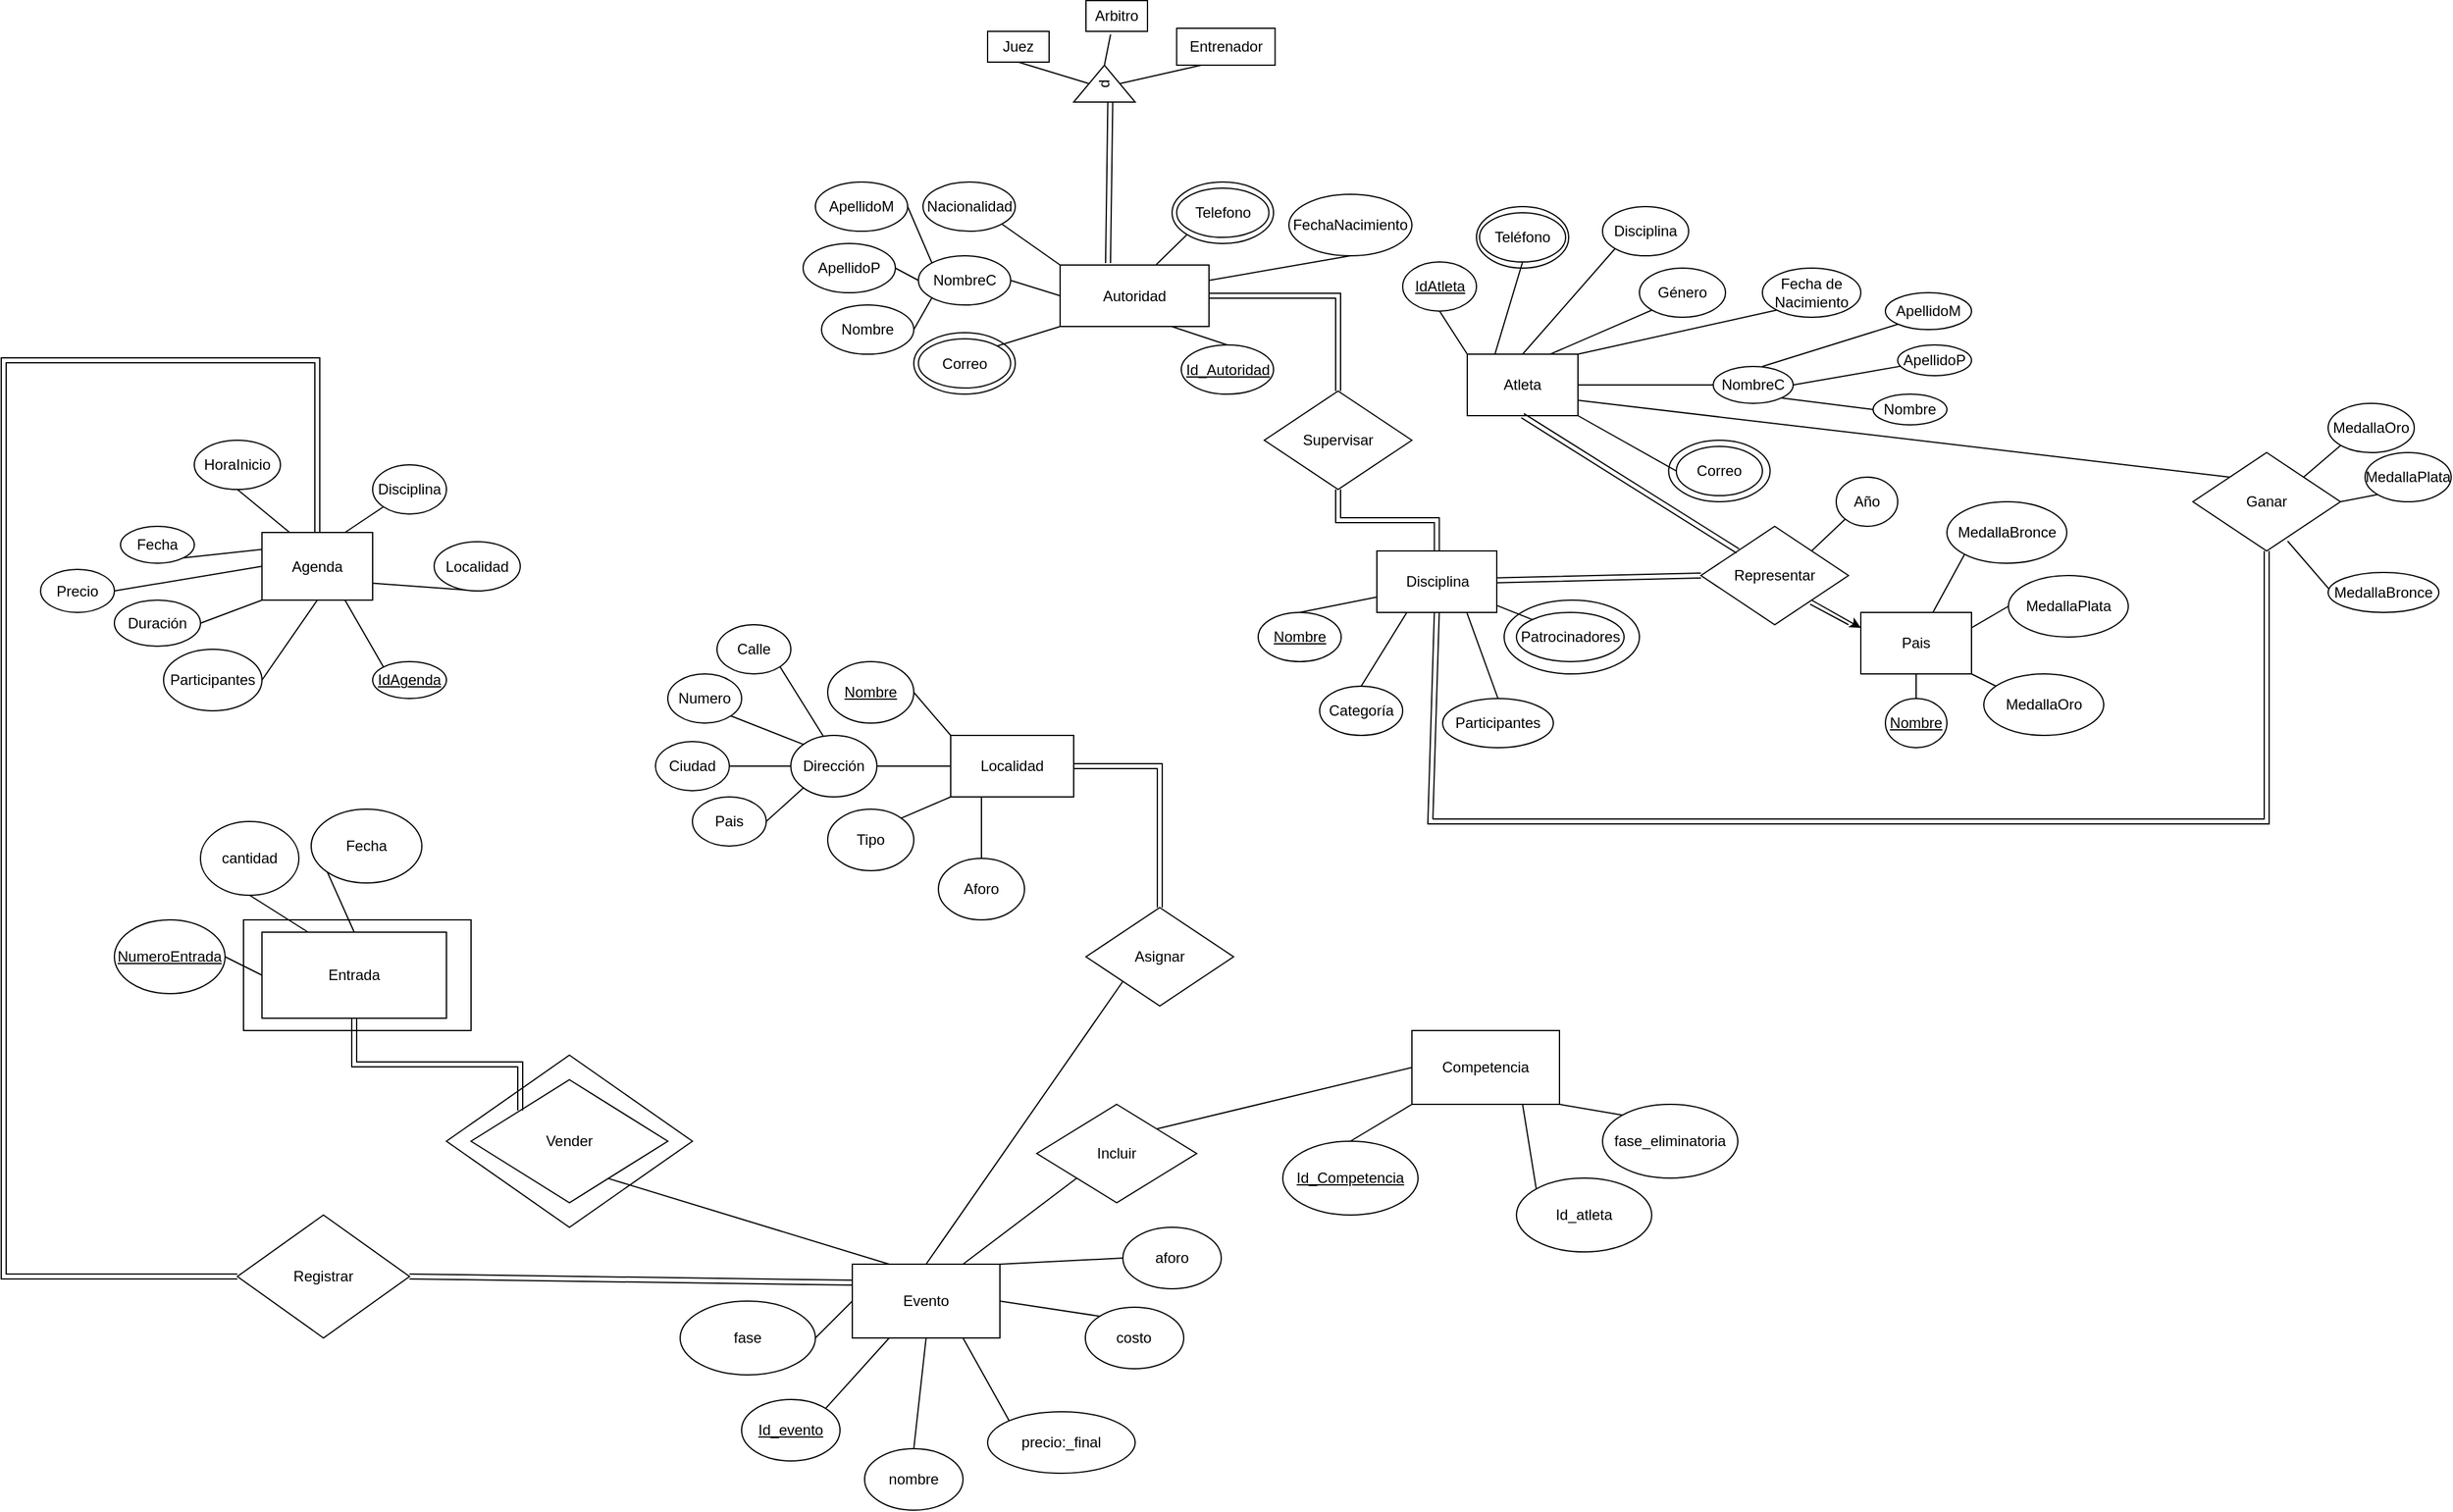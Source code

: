 <mxfile version="24.9.3">
  <diagram name="Página-1" id="TXlnjeDNeCwr82CkXLhZ">
    <mxGraphModel grid="1" page="1" gridSize="10" guides="1" tooltips="1" connect="1" arrows="1" fold="1" pageScale="1" pageWidth="3000" pageHeight="3000" math="0" shadow="0">
      <root>
        <mxCell id="0" />
        <mxCell id="1" parent="0" />
        <mxCell id="2WUIZ2LFhbKMXYN0Sa2H-49" value="Correo" style="ellipse;whiteSpace=wrap;html=1;" vertex="1" parent="1">
          <mxGeometry x="1950" y="925" width="70" height="40" as="geometry" />
        </mxCell>
        <mxCell id="2WUIZ2LFhbKMXYN0Sa2H-53" value="Atleta" style="rounded=0;whiteSpace=wrap;html=1;" vertex="1" parent="1">
          <mxGeometry x="1780" y="850" width="90" height="50" as="geometry" />
        </mxCell>
        <mxCell id="2WUIZ2LFhbKMXYN0Sa2H-54" value="NombreC" style="ellipse;whiteSpace=wrap;html=1;" vertex="1" parent="1">
          <mxGeometry x="1980" y="860" width="65" height="30" as="geometry" />
        </mxCell>
        <mxCell id="2WUIZ2LFhbKMXYN0Sa2H-55" value="ApellidoP" style="ellipse;whiteSpace=wrap;html=1;" vertex="1" parent="1">
          <mxGeometry x="2130" y="842.5" width="60" height="25" as="geometry" />
        </mxCell>
        <mxCell id="2WUIZ2LFhbKMXYN0Sa2H-56" value="ApellidoM" style="ellipse;whiteSpace=wrap;html=1;" vertex="1" parent="1">
          <mxGeometry x="2120" y="800" width="70" height="30" as="geometry" />
        </mxCell>
        <mxCell id="2WUIZ2LFhbKMXYN0Sa2H-57" value="" style="endArrow=none;html=1;rounded=0;exitX=1;exitY=0.5;exitDx=0;exitDy=0;entryX=0;entryY=0.5;entryDx=0;entryDy=0;" edge="1" parent="1" source="2WUIZ2LFhbKMXYN0Sa2H-53" target="2WUIZ2LFhbKMXYN0Sa2H-54">
          <mxGeometry width="50" height="50" relative="1" as="geometry">
            <mxPoint x="2090" y="1060" as="sourcePoint" />
            <mxPoint x="2140" y="1010" as="targetPoint" />
          </mxGeometry>
        </mxCell>
        <mxCell id="2WUIZ2LFhbKMXYN0Sa2H-58" value="" style="endArrow=none;html=1;rounded=0;exitX=0.615;exitY=0;exitDx=0;exitDy=0;entryX=0;entryY=1;entryDx=0;entryDy=0;exitPerimeter=0;" edge="1" parent="1" source="2WUIZ2LFhbKMXYN0Sa2H-54" target="2WUIZ2LFhbKMXYN0Sa2H-56">
          <mxGeometry width="50" height="50" relative="1" as="geometry">
            <mxPoint x="2090" y="1060" as="sourcePoint" />
            <mxPoint x="2140" y="1010" as="targetPoint" />
          </mxGeometry>
        </mxCell>
        <mxCell id="2WUIZ2LFhbKMXYN0Sa2H-59" value="" style="endArrow=none;html=1;rounded=0;exitX=1;exitY=0.5;exitDx=0;exitDy=0;" edge="1" parent="1" source="2WUIZ2LFhbKMXYN0Sa2H-54" target="2WUIZ2LFhbKMXYN0Sa2H-55">
          <mxGeometry width="50" height="50" relative="1" as="geometry">
            <mxPoint x="2070" y="938" as="sourcePoint" />
            <mxPoint x="2140" y="1010" as="targetPoint" />
          </mxGeometry>
        </mxCell>
        <mxCell id="2WUIZ2LFhbKMXYN0Sa2H-61" value="" style="endArrow=none;html=1;rounded=0;exitX=0.25;exitY=0;exitDx=0;exitDy=0;entryX=0.5;entryY=1;entryDx=0;entryDy=0;" edge="1" parent="1" source="2WUIZ2LFhbKMXYN0Sa2H-53" target="2WUIZ2LFhbKMXYN0Sa2H-68">
          <mxGeometry width="50" height="50" relative="1" as="geometry">
            <mxPoint x="2090" y="1060" as="sourcePoint" />
            <mxPoint x="1833.75" y="805" as="targetPoint" />
          </mxGeometry>
        </mxCell>
        <mxCell id="2WUIZ2LFhbKMXYN0Sa2H-63" value="Fecha de Nacimiento" style="ellipse;whiteSpace=wrap;html=1;" vertex="1" parent="1">
          <mxGeometry x="2020" y="780" width="80" height="40" as="geometry" />
        </mxCell>
        <mxCell id="2WUIZ2LFhbKMXYN0Sa2H-64" value="" style="endArrow=none;html=1;rounded=0;exitX=1;exitY=0;exitDx=0;exitDy=0;entryX=0;entryY=1;entryDx=0;entryDy=0;" edge="1" parent="1" source="2WUIZ2LFhbKMXYN0Sa2H-53" target="2WUIZ2LFhbKMXYN0Sa2H-63">
          <mxGeometry width="50" height="50" relative="1" as="geometry">
            <mxPoint x="2080" y="1060" as="sourcePoint" />
            <mxPoint x="2130" y="1010" as="targetPoint" />
          </mxGeometry>
        </mxCell>
        <mxCell id="2WUIZ2LFhbKMXYN0Sa2H-65" value="Disciplina" style="ellipse;whiteSpace=wrap;html=1;" vertex="1" parent="1">
          <mxGeometry x="1890" y="730" width="70" height="40" as="geometry" />
        </mxCell>
        <mxCell id="2WUIZ2LFhbKMXYN0Sa2H-66" value="" style="endArrow=none;html=1;rounded=0;exitX=0.5;exitY=0;exitDx=0;exitDy=0;entryX=0;entryY=1;entryDx=0;entryDy=0;" edge="1" parent="1" source="2WUIZ2LFhbKMXYN0Sa2H-53" target="2WUIZ2LFhbKMXYN0Sa2H-65">
          <mxGeometry width="50" height="50" relative="1" as="geometry">
            <mxPoint x="2080" y="1060" as="sourcePoint" />
            <mxPoint x="2130" y="1010" as="targetPoint" />
          </mxGeometry>
        </mxCell>
        <mxCell id="2WUIZ2LFhbKMXYN0Sa2H-67" value="Género" style="ellipse;whiteSpace=wrap;html=1;" vertex="1" parent="1">
          <mxGeometry x="1920" y="780" width="70" height="40" as="geometry" />
        </mxCell>
        <mxCell id="2WUIZ2LFhbKMXYN0Sa2H-68" value="Teléfono" style="ellipse;whiteSpace=wrap;html=1;" vertex="1" parent="1">
          <mxGeometry x="1790" y="735" width="70" height="40" as="geometry" />
        </mxCell>
        <mxCell id="2WUIZ2LFhbKMXYN0Sa2H-70" value="" style="endArrow=none;html=1;rounded=0;exitX=0.75;exitY=0;exitDx=0;exitDy=0;entryX=0;entryY=1;entryDx=0;entryDy=0;" edge="1" parent="1" source="2WUIZ2LFhbKMXYN0Sa2H-53" target="2WUIZ2LFhbKMXYN0Sa2H-67">
          <mxGeometry width="50" height="50" relative="1" as="geometry">
            <mxPoint x="2050" y="1090" as="sourcePoint" />
            <mxPoint x="2010" y="850" as="targetPoint" />
          </mxGeometry>
        </mxCell>
        <mxCell id="2WUIZ2LFhbKMXYN0Sa2H-79" value="" style="endArrow=none;html=1;rounded=0;entryX=0;entryY=0.5;entryDx=0;entryDy=0;exitX=1;exitY=1;exitDx=0;exitDy=0;exitPerimeter=0;" edge="1" parent="1" source="2WUIZ2LFhbKMXYN0Sa2H-53" target="2WUIZ2LFhbKMXYN0Sa2H-49">
          <mxGeometry width="50" height="50" relative="1" as="geometry">
            <mxPoint x="1920" y="900" as="sourcePoint" />
            <mxPoint x="1990" y="840" as="targetPoint" />
          </mxGeometry>
        </mxCell>
        <mxCell id="1zhWuYXH3E3C9Te2ttwR-1" style="rounded=0;orthogonalLoop=1;jettySize=auto;html=1;entryX=0;entryY=0.5;entryDx=0;entryDy=0;shape=link;" edge="1" parent="1" source="2WUIZ2LFhbKMXYN0Sa2H-80" target="2WUIZ2LFhbKMXYN0Sa2H-97">
          <mxGeometry relative="1" as="geometry" />
        </mxCell>
        <mxCell id="2WUIZ2LFhbKMXYN0Sa2H-80" value="Disciplina" style="rounded=0;whiteSpace=wrap;html=1;" vertex="1" parent="1">
          <mxGeometry x="1706.5" y="1010" width="97.5" height="50" as="geometry" />
        </mxCell>
        <mxCell id="2WUIZ2LFhbKMXYN0Sa2H-82" value="&lt;u&gt;Nombre&lt;/u&gt;" style="ellipse;whiteSpace=wrap;html=1;" vertex="1" parent="1">
          <mxGeometry x="1610" y="1060" width="67.5" height="40" as="geometry" />
        </mxCell>
        <mxCell id="2WUIZ2LFhbKMXYN0Sa2H-83" value="Categoría" style="ellipse;whiteSpace=wrap;html=1;" vertex="1" parent="1">
          <mxGeometry x="1660" y="1120" width="67.5" height="40" as="geometry" />
        </mxCell>
        <mxCell id="2WUIZ2LFhbKMXYN0Sa2H-84" value="Participantes" style="ellipse;whiteSpace=wrap;html=1;" vertex="1" parent="1">
          <mxGeometry x="1760" y="1130" width="90" height="40" as="geometry" />
        </mxCell>
        <mxCell id="2WUIZ2LFhbKMXYN0Sa2H-85" value="Patrocinadores" style="ellipse;whiteSpace=wrap;html=1;" vertex="1" parent="1">
          <mxGeometry x="1820" y="1060" width="87.5" height="40" as="geometry" />
        </mxCell>
        <mxCell id="2WUIZ2LFhbKMXYN0Sa2H-88" value="" style="endArrow=none;html=1;rounded=0;entryX=0.5;entryY=0;entryDx=0;entryDy=0;exitX=0;exitY=0.75;exitDx=0;exitDy=0;" edge="1" parent="1" source="2WUIZ2LFhbKMXYN0Sa2H-80" target="2WUIZ2LFhbKMXYN0Sa2H-82">
          <mxGeometry width="50" height="50" relative="1" as="geometry">
            <mxPoint x="1700" y="1050" as="sourcePoint" />
            <mxPoint x="1850" y="1020" as="targetPoint" />
          </mxGeometry>
        </mxCell>
        <mxCell id="2WUIZ2LFhbKMXYN0Sa2H-91" value="" style="endArrow=none;html=1;rounded=0;exitX=0.25;exitY=1;exitDx=0;exitDy=0;entryX=0.5;entryY=0;entryDx=0;entryDy=0;" edge="1" parent="1" source="2WUIZ2LFhbKMXYN0Sa2H-80" target="2WUIZ2LFhbKMXYN0Sa2H-83">
          <mxGeometry width="50" height="50" relative="1" as="geometry">
            <mxPoint x="1800" y="1070" as="sourcePoint" />
            <mxPoint x="1850" y="1020" as="targetPoint" />
          </mxGeometry>
        </mxCell>
        <mxCell id="2WUIZ2LFhbKMXYN0Sa2H-92" value="" style="endArrow=none;html=1;rounded=0;exitX=0.75;exitY=1;exitDx=0;exitDy=0;entryX=0.5;entryY=0;entryDx=0;entryDy=0;" edge="1" parent="1" source="2WUIZ2LFhbKMXYN0Sa2H-80" target="2WUIZ2LFhbKMXYN0Sa2H-84">
          <mxGeometry width="50" height="50" relative="1" as="geometry">
            <mxPoint x="1800" y="1070" as="sourcePoint" />
            <mxPoint x="1850" y="1020" as="targetPoint" />
          </mxGeometry>
        </mxCell>
        <mxCell id="2WUIZ2LFhbKMXYN0Sa2H-93" value="" style="endArrow=none;html=1;rounded=0;entryX=0;entryY=0;entryDx=0;entryDy=0;" edge="1" parent="1" source="2WUIZ2LFhbKMXYN0Sa2H-80" target="2WUIZ2LFhbKMXYN0Sa2H-85">
          <mxGeometry width="50" height="50" relative="1" as="geometry">
            <mxPoint x="1800" y="1070" as="sourcePoint" />
            <mxPoint x="1850" y="1020" as="targetPoint" />
          </mxGeometry>
        </mxCell>
        <mxCell id="2WUIZ2LFhbKMXYN0Sa2H-103" style="rounded=0;orthogonalLoop=1;jettySize=auto;html=1;exitX=1;exitY=1;exitDx=0;exitDy=0;entryX=0;entryY=0.25;entryDx=0;entryDy=0;elbow=vertical;" edge="1" parent="1" source="2WUIZ2LFhbKMXYN0Sa2H-97" target="2WUIZ2LFhbKMXYN0Sa2H-102">
          <mxGeometry relative="1" as="geometry" />
        </mxCell>
        <mxCell id="2WUIZ2LFhbKMXYN0Sa2H-97" value="Representar" style="rhombus;whiteSpace=wrap;html=1;" vertex="1" parent="1">
          <mxGeometry x="1970" y="990" width="120" height="80" as="geometry" />
        </mxCell>
        <mxCell id="2WUIZ2LFhbKMXYN0Sa2H-101" value="" style="endArrow=none;html=1;rounded=0;exitX=0.5;exitY=1;exitDx=0;exitDy=0;entryX=0;entryY=0;entryDx=0;entryDy=0;shape=link;" edge="1" parent="1" source="2WUIZ2LFhbKMXYN0Sa2H-53" target="2WUIZ2LFhbKMXYN0Sa2H-97">
          <mxGeometry width="50" height="50" relative="1" as="geometry">
            <mxPoint x="2040" y="1100" as="sourcePoint" />
            <mxPoint x="2090" y="1050" as="targetPoint" />
          </mxGeometry>
        </mxCell>
        <mxCell id="2WUIZ2LFhbKMXYN0Sa2H-102" value="Pais" style="rounded=0;whiteSpace=wrap;html=1;" vertex="1" parent="1">
          <mxGeometry x="2100" y="1060" width="90" height="50" as="geometry" />
        </mxCell>
        <mxCell id="2WUIZ2LFhbKMXYN0Sa2H-104" value="Año" style="ellipse;whiteSpace=wrap;html=1;" vertex="1" parent="1">
          <mxGeometry x="2080" y="950" width="50" height="40" as="geometry" />
        </mxCell>
        <mxCell id="2WUIZ2LFhbKMXYN0Sa2H-105" value="" style="endArrow=none;html=1;rounded=0;exitX=1;exitY=0;exitDx=0;exitDy=0;entryX=0;entryY=1;entryDx=0;entryDy=0;" edge="1" parent="1" source="2WUIZ2LFhbKMXYN0Sa2H-97" target="2WUIZ2LFhbKMXYN0Sa2H-104">
          <mxGeometry width="50" height="50" relative="1" as="geometry">
            <mxPoint x="2210" y="1100" as="sourcePoint" />
            <mxPoint x="2260" y="1050" as="targetPoint" />
          </mxGeometry>
        </mxCell>
        <mxCell id="1zhWuYXH3E3C9Te2ttwR-46" style="edgeStyle=orthogonalEdgeStyle;rounded=0;orthogonalLoop=1;jettySize=auto;html=1;entryX=0.5;entryY=0;entryDx=0;entryDy=0;shape=link;" edge="1" parent="1" source="2WUIZ2LFhbKMXYN0Sa2H-106" target="1zhWuYXH3E3C9Te2ttwR-44">
          <mxGeometry relative="1" as="geometry" />
        </mxCell>
        <mxCell id="2WUIZ2LFhbKMXYN0Sa2H-106" value="Localidad" style="rounded=0;whiteSpace=wrap;html=1;" vertex="1" parent="1">
          <mxGeometry x="1360" y="1160" width="100" height="50" as="geometry" />
        </mxCell>
        <mxCell id="2WUIZ2LFhbKMXYN0Sa2H-110" value="&lt;u&gt;Nombre&lt;/u&gt;" style="ellipse;whiteSpace=wrap;html=1;" vertex="1" parent="1">
          <mxGeometry x="1260" y="1100" width="70" height="50" as="geometry" />
        </mxCell>
        <mxCell id="2WUIZ2LFhbKMXYN0Sa2H-111" value="Dirección" style="ellipse;whiteSpace=wrap;html=1;" vertex="1" parent="1">
          <mxGeometry x="1230" y="1160" width="70" height="50" as="geometry" />
        </mxCell>
        <mxCell id="2WUIZ2LFhbKMXYN0Sa2H-113" value="Tipo" style="ellipse;whiteSpace=wrap;html=1;" vertex="1" parent="1">
          <mxGeometry x="1260" y="1220" width="70" height="50" as="geometry" />
        </mxCell>
        <mxCell id="2WUIZ2LFhbKMXYN0Sa2H-114" value="Aforo" style="ellipse;whiteSpace=wrap;html=1;" vertex="1" parent="1">
          <mxGeometry x="1350" y="1260" width="70" height="50" as="geometry" />
        </mxCell>
        <mxCell id="2WUIZ2LFhbKMXYN0Sa2H-115" value="" style="endArrow=none;html=1;rounded=0;elbow=vertical;exitX=0;exitY=0;exitDx=0;exitDy=0;entryX=1;entryY=0.5;entryDx=0;entryDy=0;" edge="1" parent="1" source="2WUIZ2LFhbKMXYN0Sa2H-106" target="2WUIZ2LFhbKMXYN0Sa2H-110">
          <mxGeometry width="50" height="50" relative="1" as="geometry">
            <mxPoint x="1400" y="1270" as="sourcePoint" />
            <mxPoint x="1450" y="1220" as="targetPoint" />
          </mxGeometry>
        </mxCell>
        <mxCell id="2WUIZ2LFhbKMXYN0Sa2H-116" value="" style="endArrow=none;html=1;rounded=0;elbow=vertical;entryX=1;entryY=0.5;entryDx=0;entryDy=0;exitX=0;exitY=0.5;exitDx=0;exitDy=0;" edge="1" parent="1" source="2WUIZ2LFhbKMXYN0Sa2H-106" target="2WUIZ2LFhbKMXYN0Sa2H-111">
          <mxGeometry width="50" height="50" relative="1" as="geometry">
            <mxPoint x="1350" y="1180" as="sourcePoint" />
            <mxPoint x="1340" y="1135" as="targetPoint" />
          </mxGeometry>
        </mxCell>
        <mxCell id="2WUIZ2LFhbKMXYN0Sa2H-117" value="" style="endArrow=none;html=1;rounded=0;elbow=vertical;exitX=0;exitY=1;exitDx=0;exitDy=0;entryX=1;entryY=0;entryDx=0;entryDy=0;" edge="1" parent="1" source="2WUIZ2LFhbKMXYN0Sa2H-106" target="2WUIZ2LFhbKMXYN0Sa2H-113">
          <mxGeometry width="50" height="50" relative="1" as="geometry">
            <mxPoint x="1380" y="1180" as="sourcePoint" />
            <mxPoint x="1350" y="1145" as="targetPoint" />
          </mxGeometry>
        </mxCell>
        <mxCell id="2WUIZ2LFhbKMXYN0Sa2H-118" value="" style="endArrow=none;html=1;rounded=0;elbow=vertical;entryX=0.5;entryY=0;entryDx=0;entryDy=0;exitX=0.25;exitY=1;exitDx=0;exitDy=0;" edge="1" parent="1" source="2WUIZ2LFhbKMXYN0Sa2H-106" target="2WUIZ2LFhbKMXYN0Sa2H-114">
          <mxGeometry width="50" height="50" relative="1" as="geometry">
            <mxPoint x="1380" y="1220" as="sourcePoint" />
            <mxPoint x="1360" y="1155" as="targetPoint" />
          </mxGeometry>
        </mxCell>
        <mxCell id="2WUIZ2LFhbKMXYN0Sa2H-120" value="Calle" style="ellipse;whiteSpace=wrap;html=1;" vertex="1" parent="1">
          <mxGeometry x="1170" y="1070" width="60" height="40" as="geometry" />
        </mxCell>
        <mxCell id="2WUIZ2LFhbKMXYN0Sa2H-121" value="Numero&lt;span style=&quot;color: rgba(0, 0, 0, 0); font-family: monospace; font-size: 0px; text-align: start; text-wrap: nowrap;&quot;&gt;%3CmxGraphModel%3E%3Croot%3E%3CmxCell%20id%3D%220%22%2F%3E%3CmxCell%20id%3D%221%22%20parent%3D%220%22%2F%3E%3CmxCell%20id%3D%222%22%20value%3D%22Calle%22%20style%3D%22ellipse%3BwhiteSpace%3Dwrap%3Bhtml%3D1%3B%22%20vertex%3D%221%22%20parent%3D%221%22%3E%3CmxGeometry%20x%3D%22640%22%20y%3D%22600%22%20width%3D%2260%22%20height%3D%2240%22%20as%3D%22geometry%22%2F%3E%3C%2FmxCell%3E%3C%2Froot%3E%3C%2FmxGraphModel%3E&lt;/span&gt;" style="ellipse;whiteSpace=wrap;html=1;" vertex="1" parent="1">
          <mxGeometry x="1130" y="1110" width="60" height="40" as="geometry" />
        </mxCell>
        <mxCell id="2WUIZ2LFhbKMXYN0Sa2H-122" value="Ciudad" style="ellipse;whiteSpace=wrap;html=1;" vertex="1" parent="1">
          <mxGeometry x="1120" y="1165" width="60" height="40" as="geometry" />
        </mxCell>
        <mxCell id="2WUIZ2LFhbKMXYN0Sa2H-123" value="Pais" style="ellipse;whiteSpace=wrap;html=1;" vertex="1" parent="1">
          <mxGeometry x="1150" y="1210" width="60" height="40" as="geometry" />
        </mxCell>
        <mxCell id="2WUIZ2LFhbKMXYN0Sa2H-124" value="" style="endArrow=none;html=1;rounded=0;elbow=vertical;exitX=1;exitY=1;exitDx=0;exitDy=0;entryX=0.375;entryY=0.008;entryDx=0;entryDy=0;entryPerimeter=0;" edge="1" parent="1" source="2WUIZ2LFhbKMXYN0Sa2H-120" target="2WUIZ2LFhbKMXYN0Sa2H-111">
          <mxGeometry width="50" height="50" relative="1" as="geometry">
            <mxPoint x="1350" y="1270" as="sourcePoint" />
            <mxPoint x="1400" y="1220" as="targetPoint" />
          </mxGeometry>
        </mxCell>
        <mxCell id="2WUIZ2LFhbKMXYN0Sa2H-127" value="" style="endArrow=none;html=1;rounded=0;elbow=vertical;exitX=1;exitY=1;exitDx=0;exitDy=0;entryX=0;entryY=0;entryDx=0;entryDy=0;" edge="1" parent="1" source="2WUIZ2LFhbKMXYN0Sa2H-121" target="2WUIZ2LFhbKMXYN0Sa2H-111">
          <mxGeometry width="50" height="50" relative="1" as="geometry">
            <mxPoint x="1350" y="1270" as="sourcePoint" />
            <mxPoint x="1400" y="1220" as="targetPoint" />
          </mxGeometry>
        </mxCell>
        <mxCell id="2WUIZ2LFhbKMXYN0Sa2H-128" value="" style="endArrow=none;html=1;rounded=0;elbow=vertical;exitX=1;exitY=0.5;exitDx=0;exitDy=0;entryX=0;entryY=0.5;entryDx=0;entryDy=0;" edge="1" parent="1" source="2WUIZ2LFhbKMXYN0Sa2H-122" target="2WUIZ2LFhbKMXYN0Sa2H-111">
          <mxGeometry width="50" height="50" relative="1" as="geometry">
            <mxPoint x="1350" y="1270" as="sourcePoint" />
            <mxPoint x="1400" y="1220" as="targetPoint" />
          </mxGeometry>
        </mxCell>
        <mxCell id="2WUIZ2LFhbKMXYN0Sa2H-129" value="" style="endArrow=none;html=1;rounded=0;elbow=vertical;exitX=1;exitY=0.5;exitDx=0;exitDy=0;entryX=0;entryY=1;entryDx=0;entryDy=0;" edge="1" parent="1" source="2WUIZ2LFhbKMXYN0Sa2H-123" target="2WUIZ2LFhbKMXYN0Sa2H-111">
          <mxGeometry width="50" height="50" relative="1" as="geometry">
            <mxPoint x="1350" y="1270" as="sourcePoint" />
            <mxPoint x="1400" y="1220" as="targetPoint" />
          </mxGeometry>
        </mxCell>
        <mxCell id="1zhWuYXH3E3C9Te2ttwR-7" style="edgeStyle=orthogonalEdgeStyle;rounded=0;orthogonalLoop=1;jettySize=auto;html=1;entryX=0;entryY=0.5;entryDx=0;entryDy=0;shape=link;" edge="1" parent="1" source="2WUIZ2LFhbKMXYN0Sa2H-142" target="1zhWuYXH3E3C9Te2ttwR-4">
          <mxGeometry relative="1" as="geometry">
            <Array as="points">
              <mxPoint x="590" y="855" />
              <mxPoint x="590" y="1600" />
            </Array>
          </mxGeometry>
        </mxCell>
        <mxCell id="2WUIZ2LFhbKMXYN0Sa2H-142" value="Agenda" style="rounded=0;whiteSpace=wrap;html=1;" vertex="1" parent="1">
          <mxGeometry x="800" y="995" width="90" height="55" as="geometry" />
        </mxCell>
        <mxCell id="2WUIZ2LFhbKMXYN0Sa2H-144" value="Disciplina" style="ellipse;whiteSpace=wrap;html=1;" vertex="1" parent="1">
          <mxGeometry x="890" y="940" width="60" height="40" as="geometry" />
        </mxCell>
        <mxCell id="2WUIZ2LFhbKMXYN0Sa2H-146" value="Fecha" style="ellipse;whiteSpace=wrap;html=1;" vertex="1" parent="1">
          <mxGeometry x="685" y="990" width="60" height="30" as="geometry" />
        </mxCell>
        <mxCell id="2WUIZ2LFhbKMXYN0Sa2H-147" value="HoraInicio" style="ellipse;whiteSpace=wrap;html=1;" vertex="1" parent="1">
          <mxGeometry x="745" y="920" width="70" height="40" as="geometry" />
        </mxCell>
        <mxCell id="2WUIZ2LFhbKMXYN0Sa2H-148" value="Duración" style="ellipse;whiteSpace=wrap;html=1;" vertex="1" parent="1">
          <mxGeometry x="680" y="1050" width="70" height="37.5" as="geometry" />
        </mxCell>
        <mxCell id="2WUIZ2LFhbKMXYN0Sa2H-149" value="Participantes&lt;span style=&quot;color: rgba(0, 0, 0, 0); font-family: monospace; font-size: 0px; text-align: start; text-wrap: nowrap;&quot;&gt;%3CmxGraphModel%3E%3Croot%3E%3CmxCell%20id%3D%220%22%2F%3E%3CmxCell%20id%3D%221%22%20parent%3D%220%22%2F%3E%3CmxCell%20id%3D%222%22%20value%3D%22Disciplina%22%20style%3D%22ellipse%3BwhiteSpace%3Dwrap%3Bhtml%3D1%3B%22%20vertex%3D%221%22%20parent%3D%221%22%3E%3CmxGeometry%20x%3D%22610%22%20y%3D%22210%22%20width%3D%2280%22%20height%3D%2250%22%20as%3D%22geometry%22%2F%3E%3C%2FmxCell%3E%3C%2Froot%3E%3C%2FmxGraphModel%3E&lt;/span&gt;" style="ellipse;whiteSpace=wrap;html=1;" vertex="1" parent="1">
          <mxGeometry x="720" y="1090" width="80" height="50" as="geometry" />
        </mxCell>
        <mxCell id="2WUIZ2LFhbKMXYN0Sa2H-150" value="Precio" style="ellipse;whiteSpace=wrap;html=1;" vertex="1" parent="1">
          <mxGeometry x="620" y="1025" width="60" height="35" as="geometry" />
        </mxCell>
        <mxCell id="2WUIZ2LFhbKMXYN0Sa2H-151" value="" style="endArrow=none;html=1;rounded=0;elbow=vertical;exitX=0.75;exitY=0;exitDx=0;exitDy=0;entryX=0;entryY=1;entryDx=0;entryDy=0;" edge="1" parent="1" source="2WUIZ2LFhbKMXYN0Sa2H-142" target="2WUIZ2LFhbKMXYN0Sa2H-144">
          <mxGeometry width="50" height="50" relative="1" as="geometry">
            <mxPoint x="1180" y="970" as="sourcePoint" />
            <mxPoint x="1230" y="920" as="targetPoint" />
          </mxGeometry>
        </mxCell>
        <mxCell id="2WUIZ2LFhbKMXYN0Sa2H-152" value="" style="endArrow=none;html=1;rounded=0;elbow=vertical;exitX=1;exitY=0.75;exitDx=0;exitDy=0;entryX=0.5;entryY=1;entryDx=0;entryDy=0;" edge="1" parent="1" source="2WUIZ2LFhbKMXYN0Sa2H-142" target="2WUIZ2LFhbKMXYN0Sa2H-145">
          <mxGeometry width="50" height="50" relative="1" as="geometry">
            <mxPoint x="1180" y="970" as="sourcePoint" />
            <mxPoint x="1230" y="920" as="targetPoint" />
          </mxGeometry>
        </mxCell>
        <mxCell id="2WUIZ2LFhbKMXYN0Sa2H-156" value="" style="endArrow=none;html=1;rounded=0;elbow=vertical;exitX=0;exitY=0.25;exitDx=0;exitDy=0;entryX=1;entryY=1;entryDx=0;entryDy=0;" edge="1" parent="1" source="2WUIZ2LFhbKMXYN0Sa2H-142" target="2WUIZ2LFhbKMXYN0Sa2H-146">
          <mxGeometry width="50" height="50" relative="1" as="geometry">
            <mxPoint x="1160" y="848" as="sourcePoint" />
            <mxPoint x="1155" y="770" as="targetPoint" />
          </mxGeometry>
        </mxCell>
        <mxCell id="2WUIZ2LFhbKMXYN0Sa2H-157" value="" style="endArrow=none;html=1;rounded=0;elbow=vertical;exitX=0;exitY=0.5;exitDx=0;exitDy=0;entryX=1;entryY=0.5;entryDx=0;entryDy=0;" edge="1" parent="1" source="2WUIZ2LFhbKMXYN0Sa2H-142" target="2WUIZ2LFhbKMXYN0Sa2H-150">
          <mxGeometry width="50" height="50" relative="1" as="geometry">
            <mxPoint x="1170" y="858" as="sourcePoint" />
            <mxPoint x="1165" y="780" as="targetPoint" />
          </mxGeometry>
        </mxCell>
        <mxCell id="2WUIZ2LFhbKMXYN0Sa2H-158" value="" style="endArrow=none;html=1;rounded=0;elbow=vertical;entryX=1;entryY=0.5;entryDx=0;entryDy=0;exitX=0;exitY=1;exitDx=0;exitDy=0;" edge="1" parent="1" source="2WUIZ2LFhbKMXYN0Sa2H-142" target="2WUIZ2LFhbKMXYN0Sa2H-148">
          <mxGeometry width="50" height="50" relative="1" as="geometry">
            <mxPoint x="1090" y="870" as="sourcePoint" />
            <mxPoint x="1175" y="790" as="targetPoint" />
          </mxGeometry>
        </mxCell>
        <mxCell id="2WUIZ2LFhbKMXYN0Sa2H-159" value="" style="endArrow=none;html=1;rounded=0;elbow=vertical;exitX=0.5;exitY=1;exitDx=0;exitDy=0;entryX=1;entryY=0.5;entryDx=0;entryDy=0;" edge="1" parent="1" source="2WUIZ2LFhbKMXYN0Sa2H-142" target="2WUIZ2LFhbKMXYN0Sa2H-149">
          <mxGeometry width="50" height="50" relative="1" as="geometry">
            <mxPoint x="1190" y="878" as="sourcePoint" />
            <mxPoint x="1185" y="800" as="targetPoint" />
          </mxGeometry>
        </mxCell>
        <mxCell id="2WUIZ2LFhbKMXYN0Sa2H-162" value="Competencia" style="rounded=0;whiteSpace=wrap;html=1;" vertex="1" parent="1">
          <mxGeometry x="1735" y="1400" width="120" height="60" as="geometry" />
        </mxCell>
        <mxCell id="2WUIZ2LFhbKMXYN0Sa2H-164" value="&lt;u&gt;Id_Competencia&lt;/u&gt;" style="ellipse;whiteSpace=wrap;html=1;" vertex="1" parent="1">
          <mxGeometry x="1630" y="1490" width="110" height="60" as="geometry" />
        </mxCell>
        <mxCell id="2WUIZ2LFhbKMXYN0Sa2H-166" value="Id_atleta" style="ellipse;whiteSpace=wrap;html=1;" vertex="1" parent="1">
          <mxGeometry x="1820" y="1520" width="110" height="60" as="geometry" />
        </mxCell>
        <mxCell id="2WUIZ2LFhbKMXYN0Sa2H-167" value="fase_eliminatoria" style="ellipse;whiteSpace=wrap;html=1;" vertex="1" parent="1">
          <mxGeometry x="1890" y="1460" width="110" height="60" as="geometry" />
        </mxCell>
        <mxCell id="2WUIZ2LFhbKMXYN0Sa2H-168" value="" style="endArrow=none;html=1;rounded=0;elbow=vertical;exitX=0;exitY=1;exitDx=0;exitDy=0;entryX=0.5;entryY=0;entryDx=0;entryDy=0;" edge="1" parent="1" source="2WUIZ2LFhbKMXYN0Sa2H-162" target="2WUIZ2LFhbKMXYN0Sa2H-164">
          <mxGeometry width="50" height="50" relative="1" as="geometry">
            <mxPoint x="1860" y="1400" as="sourcePoint" />
            <mxPoint x="1910" y="1350" as="targetPoint" />
          </mxGeometry>
        </mxCell>
        <mxCell id="2WUIZ2LFhbKMXYN0Sa2H-170" value="" style="endArrow=none;html=1;rounded=0;elbow=vertical;exitX=0.75;exitY=1;exitDx=0;exitDy=0;entryX=0;entryY=0;entryDx=0;entryDy=0;" edge="1" parent="1" source="2WUIZ2LFhbKMXYN0Sa2H-162" target="2WUIZ2LFhbKMXYN0Sa2H-166">
          <mxGeometry width="50" height="50" relative="1" as="geometry">
            <mxPoint x="1860" y="1400" as="sourcePoint" />
            <mxPoint x="1910" y="1350" as="targetPoint" />
          </mxGeometry>
        </mxCell>
        <mxCell id="2WUIZ2LFhbKMXYN0Sa2H-171" value="" style="endArrow=none;html=1;rounded=0;elbow=vertical;exitX=1;exitY=1;exitDx=0;exitDy=0;entryX=0;entryY=0;entryDx=0;entryDy=0;" edge="1" parent="1" source="2WUIZ2LFhbKMXYN0Sa2H-162" target="2WUIZ2LFhbKMXYN0Sa2H-167">
          <mxGeometry width="50" height="50" relative="1" as="geometry">
            <mxPoint x="1860" y="1400" as="sourcePoint" />
            <mxPoint x="1910" y="1350" as="targetPoint" />
          </mxGeometry>
        </mxCell>
        <mxCell id="2WUIZ2LFhbKMXYN0Sa2H-175" value="Incluir" style="rhombus;whiteSpace=wrap;html=1;" vertex="1" parent="1">
          <mxGeometry x="1430" y="1460" width="130" height="80" as="geometry" />
        </mxCell>
        <mxCell id="2WUIZ2LFhbKMXYN0Sa2H-176" value="" style="endArrow=none;html=1;rounded=0;elbow=vertical;entryX=0;entryY=0.5;entryDx=0;entryDy=0;exitX=1;exitY=0;exitDx=0;exitDy=0;" edge="1" parent="1" source="2WUIZ2LFhbKMXYN0Sa2H-175" target="2WUIZ2LFhbKMXYN0Sa2H-162">
          <mxGeometry width="50" height="50" relative="1" as="geometry">
            <mxPoint x="1680" y="1440" as="sourcePoint" />
            <mxPoint x="1730" y="1390" as="targetPoint" />
          </mxGeometry>
        </mxCell>
        <mxCell id="2WUIZ2LFhbKMXYN0Sa2H-177" value="Evento" style="rounded=0;whiteSpace=wrap;html=1;" vertex="1" parent="1">
          <mxGeometry x="1280" y="1590" width="120" height="60" as="geometry" />
        </mxCell>
        <mxCell id="2WUIZ2LFhbKMXYN0Sa2H-179" value="&lt;u&gt;Id_evento&lt;/u&gt;" style="ellipse;whiteSpace=wrap;html=1;" vertex="1" parent="1">
          <mxGeometry x="1190" y="1700" width="80" height="50" as="geometry" />
        </mxCell>
        <mxCell id="2WUIZ2LFhbKMXYN0Sa2H-180" value="nombre" style="ellipse;whiteSpace=wrap;html=1;" vertex="1" parent="1">
          <mxGeometry x="1290" y="1740" width="80" height="50" as="geometry" />
        </mxCell>
        <mxCell id="2WUIZ2LFhbKMXYN0Sa2H-181" value="aforo" style="ellipse;whiteSpace=wrap;html=1;" vertex="1" parent="1">
          <mxGeometry x="1500" y="1560" width="80" height="50" as="geometry" />
        </mxCell>
        <mxCell id="2WUIZ2LFhbKMXYN0Sa2H-182" value="costo" style="ellipse;whiteSpace=wrap;html=1;" vertex="1" parent="1">
          <mxGeometry x="1469.48" y="1625" width="80" height="50" as="geometry" />
        </mxCell>
        <mxCell id="2WUIZ2LFhbKMXYN0Sa2H-183" value="precio:_final" style="ellipse;whiteSpace=wrap;html=1;" vertex="1" parent="1">
          <mxGeometry x="1390" y="1710" width="120" height="50" as="geometry" />
        </mxCell>
        <mxCell id="2WUIZ2LFhbKMXYN0Sa2H-184" value="fase" style="ellipse;whiteSpace=wrap;html=1;" vertex="1" parent="1">
          <mxGeometry x="1140" y="1620" width="110" height="60" as="geometry" />
        </mxCell>
        <mxCell id="2WUIZ2LFhbKMXYN0Sa2H-185" value="" style="endArrow=none;html=1;rounded=0;elbow=vertical;exitX=1;exitY=0.5;exitDx=0;exitDy=0;entryX=0;entryY=0.5;entryDx=0;entryDy=0;" edge="1" parent="1" source="2WUIZ2LFhbKMXYN0Sa2H-184" target="2WUIZ2LFhbKMXYN0Sa2H-177">
          <mxGeometry width="50" height="50" relative="1" as="geometry">
            <mxPoint x="1440" y="1690" as="sourcePoint" />
            <mxPoint x="1490" y="1640" as="targetPoint" />
          </mxGeometry>
        </mxCell>
        <mxCell id="2WUIZ2LFhbKMXYN0Sa2H-186" value="" style="endArrow=none;html=1;rounded=0;elbow=vertical;exitX=1;exitY=0;exitDx=0;exitDy=0;entryX=0.25;entryY=1;entryDx=0;entryDy=0;" edge="1" parent="1" source="2WUIZ2LFhbKMXYN0Sa2H-179" target="2WUIZ2LFhbKMXYN0Sa2H-177">
          <mxGeometry width="50" height="50" relative="1" as="geometry">
            <mxPoint x="1440" y="1690" as="sourcePoint" />
            <mxPoint x="1490" y="1640" as="targetPoint" />
          </mxGeometry>
        </mxCell>
        <mxCell id="2WUIZ2LFhbKMXYN0Sa2H-187" value="" style="endArrow=none;html=1;rounded=0;elbow=vertical;exitX=0.5;exitY=0;exitDx=0;exitDy=0;entryX=0.5;entryY=1;entryDx=0;entryDy=0;" edge="1" parent="1" source="2WUIZ2LFhbKMXYN0Sa2H-180" target="2WUIZ2LFhbKMXYN0Sa2H-177">
          <mxGeometry width="50" height="50" relative="1" as="geometry">
            <mxPoint x="1440" y="1690" as="sourcePoint" />
            <mxPoint x="1490" y="1640" as="targetPoint" />
          </mxGeometry>
        </mxCell>
        <mxCell id="2WUIZ2LFhbKMXYN0Sa2H-188" value="" style="endArrow=none;html=1;rounded=0;elbow=vertical;exitX=0;exitY=0;exitDx=0;exitDy=0;entryX=0.75;entryY=1;entryDx=0;entryDy=0;" edge="1" parent="1" source="2WUIZ2LFhbKMXYN0Sa2H-183" target="2WUIZ2LFhbKMXYN0Sa2H-177">
          <mxGeometry width="50" height="50" relative="1" as="geometry">
            <mxPoint x="1440" y="1690" as="sourcePoint" />
            <mxPoint x="1490" y="1640" as="targetPoint" />
          </mxGeometry>
        </mxCell>
        <mxCell id="2WUIZ2LFhbKMXYN0Sa2H-189" value="" style="endArrow=none;html=1;rounded=0;elbow=vertical;exitX=1;exitY=0.5;exitDx=0;exitDy=0;entryX=0;entryY=0;entryDx=0;entryDy=0;" edge="1" parent="1" source="2WUIZ2LFhbKMXYN0Sa2H-177" target="2WUIZ2LFhbKMXYN0Sa2H-182">
          <mxGeometry width="50" height="50" relative="1" as="geometry">
            <mxPoint x="1440" y="1690" as="sourcePoint" />
            <mxPoint x="1490" y="1640" as="targetPoint" />
          </mxGeometry>
        </mxCell>
        <mxCell id="2WUIZ2LFhbKMXYN0Sa2H-190" value="" style="endArrow=none;html=1;rounded=0;elbow=vertical;exitX=1;exitY=0;exitDx=0;exitDy=0;entryX=0;entryY=0.5;entryDx=0;entryDy=0;" edge="1" parent="1" source="2WUIZ2LFhbKMXYN0Sa2H-177" target="2WUIZ2LFhbKMXYN0Sa2H-181">
          <mxGeometry width="50" height="50" relative="1" as="geometry">
            <mxPoint x="1440" y="1690" as="sourcePoint" />
            <mxPoint x="1490" y="1640" as="targetPoint" />
          </mxGeometry>
        </mxCell>
        <mxCell id="2WUIZ2LFhbKMXYN0Sa2H-192" value="" style="endArrow=none;html=1;rounded=0;elbow=vertical;exitX=1;exitY=0.5;exitDx=0;exitDy=0;entryX=0;entryY=0.25;entryDx=0;entryDy=0;shape=link;" edge="1" parent="1" source="1zhWuYXH3E3C9Te2ttwR-4" target="2WUIZ2LFhbKMXYN0Sa2H-177">
          <mxGeometry width="50" height="50" relative="1" as="geometry">
            <mxPoint x="1370" y="1690" as="sourcePoint" />
            <mxPoint x="1420" y="1640" as="targetPoint" />
          </mxGeometry>
        </mxCell>
        <mxCell id="2WUIZ2LFhbKMXYN0Sa2H-193" value="Vender" style="rhombus;whiteSpace=wrap;html=1;" vertex="1" parent="1">
          <mxGeometry x="970" y="1440" width="160" height="100" as="geometry" />
        </mxCell>
        <mxCell id="2WUIZ2LFhbKMXYN0Sa2H-197" style="edgeStyle=elbowEdgeStyle;rounded=0;orthogonalLoop=1;jettySize=auto;elbow=vertical;html=1;entryX=0;entryY=0;entryDx=0;entryDy=0;shape=link;" edge="1" parent="1" source="2WUIZ2LFhbKMXYN0Sa2H-196" target="2WUIZ2LFhbKMXYN0Sa2H-193">
          <mxGeometry relative="1" as="geometry" />
        </mxCell>
        <mxCell id="2WUIZ2LFhbKMXYN0Sa2H-196" value="Entrada" style="rounded=0;whiteSpace=wrap;html=1;" vertex="1" parent="1">
          <mxGeometry x="800" y="1320" width="150" height="70" as="geometry" />
        </mxCell>
        <mxCell id="2WUIZ2LFhbKMXYN0Sa2H-199" value="cantidad" style="ellipse;whiteSpace=wrap;html=1;" vertex="1" parent="1">
          <mxGeometry x="750" y="1230" width="80" height="60" as="geometry" />
        </mxCell>
        <mxCell id="2WUIZ2LFhbKMXYN0Sa2H-200" value="Fecha" style="ellipse;whiteSpace=wrap;html=1;" vertex="1" parent="1">
          <mxGeometry x="840" y="1220" width="90" height="60" as="geometry" />
        </mxCell>
        <mxCell id="2WUIZ2LFhbKMXYN0Sa2H-201" value="&lt;u&gt;NumeroEntrada&lt;/u&gt;" style="ellipse;whiteSpace=wrap;html=1;" vertex="1" parent="1">
          <mxGeometry x="680" y="1310" width="90" height="60" as="geometry" />
        </mxCell>
        <mxCell id="2WUIZ2LFhbKMXYN0Sa2H-202" value="" style="endArrow=none;html=1;rounded=0;elbow=vertical;exitX=1;exitY=0.5;exitDx=0;exitDy=0;entryX=0;entryY=0.5;entryDx=0;entryDy=0;" edge="1" parent="1" source="2WUIZ2LFhbKMXYN0Sa2H-201" target="2WUIZ2LFhbKMXYN0Sa2H-196">
          <mxGeometry width="50" height="50" relative="1" as="geometry">
            <mxPoint x="990" y="1340" as="sourcePoint" />
            <mxPoint x="1040" y="1290" as="targetPoint" />
          </mxGeometry>
        </mxCell>
        <mxCell id="2WUIZ2LFhbKMXYN0Sa2H-204" value="" style="endArrow=none;html=1;rounded=0;elbow=vertical;exitX=0.5;exitY=1;exitDx=0;exitDy=0;entryX=0.25;entryY=0;entryDx=0;entryDy=0;" edge="1" parent="1" source="2WUIZ2LFhbKMXYN0Sa2H-199" target="2WUIZ2LFhbKMXYN0Sa2H-196">
          <mxGeometry width="50" height="50" relative="1" as="geometry">
            <mxPoint x="990" y="1340" as="sourcePoint" />
            <mxPoint x="1040" y="1290" as="targetPoint" />
          </mxGeometry>
        </mxCell>
        <mxCell id="2WUIZ2LFhbKMXYN0Sa2H-205" value="" style="endArrow=none;html=1;rounded=0;elbow=vertical;exitX=0;exitY=1;exitDx=0;exitDy=0;entryX=0.5;entryY=0;entryDx=0;entryDy=0;" edge="1" parent="1" source="2WUIZ2LFhbKMXYN0Sa2H-200" target="2WUIZ2LFhbKMXYN0Sa2H-196">
          <mxGeometry width="50" height="50" relative="1" as="geometry">
            <mxPoint x="990" y="1340" as="sourcePoint" />
            <mxPoint x="1040" y="1290" as="targetPoint" />
          </mxGeometry>
        </mxCell>
        <mxCell id="2WUIZ2LFhbKMXYN0Sa2H-208" value="Juez" style="rounded=0;whiteSpace=wrap;html=1;" vertex="1" parent="1">
          <mxGeometry x="1390" y="587.5" width="50" height="25" as="geometry" />
        </mxCell>
        <mxCell id="2WUIZ2LFhbKMXYN0Sa2H-221" value="Telefono" style="ellipse;whiteSpace=wrap;html=1;" vertex="1" parent="1">
          <mxGeometry x="1543.75" y="715" width="75" height="40" as="geometry" />
        </mxCell>
        <mxCell id="2WUIZ2LFhbKMXYN0Sa2H-235" style="rounded=0;orthogonalLoop=1;jettySize=auto;elbow=vertical;html=1;shape=link;entryX=0.322;entryY=-0.03;entryDx=0;entryDy=0;entryPerimeter=0;" edge="1" parent="1" target="1zhWuYXH3E3C9Te2ttwR-12">
          <mxGeometry relative="1" as="geometry">
            <mxPoint x="1489.753" y="645.0" as="sourcePoint" />
            <mxPoint x="1489.41" y="680" as="targetPoint" />
          </mxGeometry>
        </mxCell>
        <mxCell id="2WUIZ2LFhbKMXYN0Sa2H-267" style="edgeStyle=elbowEdgeStyle;rounded=0;orthogonalLoop=1;jettySize=auto;elbow=vertical;html=1;entryX=0;entryY=0.5;entryDx=0;entryDy=0;" edge="1" parent="1">
          <mxGeometry relative="1" as="geometry">
            <mxPoint x="1935" y="575" as="sourcePoint" />
            <mxPoint x="1935" y="575" as="targetPoint" />
          </mxGeometry>
        </mxCell>
        <mxCell id="2WUIZ2LFhbKMXYN0Sa2H-268" style="edgeStyle=elbowEdgeStyle;rounded=0;orthogonalLoop=1;jettySize=auto;elbow=vertical;html=1;entryX=0;entryY=0.5;entryDx=0;entryDy=0;" edge="1" parent="1">
          <mxGeometry relative="1" as="geometry">
            <mxPoint x="1935" y="575" as="sourcePoint" />
            <mxPoint x="1935" y="575" as="targetPoint" />
          </mxGeometry>
        </mxCell>
        <mxCell id="2WUIZ2LFhbKMXYN0Sa2H-272" value="&lt;u&gt;Nombre&lt;/u&gt;" style="ellipse;whiteSpace=wrap;html=1;" vertex="1" parent="1">
          <mxGeometry x="2120" y="1130" width="50" height="40" as="geometry" />
        </mxCell>
        <mxCell id="2WUIZ2LFhbKMXYN0Sa2H-273" value="" style="endArrow=none;html=1;rounded=0;elbow=vertical;entryX=0.5;entryY=1;entryDx=0;entryDy=0;exitX=0.5;exitY=0;exitDx=0;exitDy=0;" edge="1" parent="1" source="2WUIZ2LFhbKMXYN0Sa2H-272" target="2WUIZ2LFhbKMXYN0Sa2H-102">
          <mxGeometry width="50" height="50" relative="1" as="geometry">
            <mxPoint x="2140" y="1170" as="sourcePoint" />
            <mxPoint x="2190" y="1120" as="targetPoint" />
          </mxGeometry>
        </mxCell>
        <mxCell id="2WUIZ2LFhbKMXYN0Sa2H-277" style="rounded=0;orthogonalLoop=1;jettySize=auto;html=1;entryX=0.5;entryY=1;entryDx=0;entryDy=0;shape=link;" edge="1" parent="1" source="2WUIZ2LFhbKMXYN0Sa2H-274" target="2WUIZ2LFhbKMXYN0Sa2H-80">
          <mxGeometry relative="1" as="geometry">
            <Array as="points">
              <mxPoint x="2430" y="1230" />
              <mxPoint x="1750" y="1230" />
            </Array>
          </mxGeometry>
        </mxCell>
        <mxCell id="2WUIZ2LFhbKMXYN0Sa2H-274" value="Ganar" style="rhombus;whiteSpace=wrap;html=1;" vertex="1" parent="1">
          <mxGeometry x="2370" y="930" width="120" height="80" as="geometry" />
        </mxCell>
        <mxCell id="2WUIZ2LFhbKMXYN0Sa2H-279" value="" style="endArrow=none;html=1;rounded=0;elbow=vertical;entryX=0;entryY=1;entryDx=0;entryDy=0;exitX=1;exitY=0;exitDx=0;exitDy=0;" edge="1" parent="1" source="2WUIZ2LFhbKMXYN0Sa2H-274" target="1zhWuYXH3E3C9Te2ttwR-2">
          <mxGeometry width="50" height="50" relative="1" as="geometry">
            <mxPoint x="2560" y="1010" as="sourcePoint" />
            <mxPoint x="2510.0" y="887.5" as="targetPoint" />
            <Array as="points" />
          </mxGeometry>
        </mxCell>
        <mxCell id="2WUIZ2LFhbKMXYN0Sa2H-301" value="" style="endArrow=none;html=1;rounded=0;elbow=vertical;entryX=0;entryY=1;entryDx=0;entryDy=0;exitX=0.75;exitY=0;exitDx=0;exitDy=0;" edge="1" parent="1" source="2WUIZ2LFhbKMXYN0Sa2H-177" target="2WUIZ2LFhbKMXYN0Sa2H-175">
          <mxGeometry width="50" height="50" relative="1" as="geometry">
            <mxPoint x="1380" y="1580" as="sourcePoint" />
            <mxPoint x="1451.25" y="1525" as="targetPoint" />
          </mxGeometry>
        </mxCell>
        <mxCell id="2WUIZ2LFhbKMXYN0Sa2H-303" value="" style="ellipse;whiteSpace=wrap;html=1;fillColor=none;" vertex="1" parent="1">
          <mxGeometry x="1787.5" y="730" width="75" height="50" as="geometry" />
        </mxCell>
        <mxCell id="2WUIZ2LFhbKMXYN0Sa2H-304" value="" style="ellipse;whiteSpace=wrap;html=1;fillColor=none;" vertex="1" parent="1">
          <mxGeometry x="1943.75" y="920" width="82.5" height="50" as="geometry" />
        </mxCell>
        <mxCell id="2WUIZ2LFhbKMXYN0Sa2H-308" value="" style="ellipse;whiteSpace=wrap;html=1;fillColor=none;" vertex="1" parent="1">
          <mxGeometry x="1540" y="710" width="82.5" height="50" as="geometry" />
        </mxCell>
        <mxCell id="1zhWuYXH3E3C9Te2ttwR-2" value="MedallaOro" style="ellipse;whiteSpace=wrap;html=1;" vertex="1" parent="1">
          <mxGeometry x="2480" y="890" width="70" height="40" as="geometry" />
        </mxCell>
        <mxCell id="1zhWuYXH3E3C9Te2ttwR-4" value="Registrar" style="rhombus;whiteSpace=wrap;html=1;" vertex="1" parent="1">
          <mxGeometry x="780" y="1550" width="140" height="100" as="geometry" />
        </mxCell>
        <mxCell id="1zhWuYXH3E3C9Te2ttwR-8" value="Nombre" style="ellipse;whiteSpace=wrap;html=1;" vertex="1" parent="1">
          <mxGeometry x="2110" y="882.5" width="60" height="25" as="geometry" />
        </mxCell>
        <mxCell id="1zhWuYXH3E3C9Te2ttwR-9" value="" style="endArrow=none;html=1;rounded=0;entryX=1;entryY=1;entryDx=0;entryDy=0;exitX=0;exitY=0.5;exitDx=0;exitDy=0;" edge="1" parent="1" source="1zhWuYXH3E3C9Te2ttwR-8" target="2WUIZ2LFhbKMXYN0Sa2H-54">
          <mxGeometry width="50" height="50" relative="1" as="geometry">
            <mxPoint x="1950" y="960" as="sourcePoint" />
            <mxPoint x="2000" y="910" as="targetPoint" />
          </mxGeometry>
        </mxCell>
        <mxCell id="1zhWuYXH3E3C9Te2ttwR-10" value="" style="ellipse;whiteSpace=wrap;html=1;fillColor=none;" vertex="1" parent="1">
          <mxGeometry x="1810" y="1050" width="110" height="60" as="geometry" />
        </mxCell>
        <mxCell id="1zhWuYXH3E3C9Te2ttwR-42" style="edgeStyle=orthogonalEdgeStyle;rounded=0;orthogonalLoop=1;jettySize=auto;html=1;exitX=0.5;exitY=1;exitDx=0;exitDy=0;shape=link;" edge="1" parent="1" source="1zhWuYXH3E3C9Te2ttwR-11" target="2WUIZ2LFhbKMXYN0Sa2H-80">
          <mxGeometry relative="1" as="geometry" />
        </mxCell>
        <mxCell id="1zhWuYXH3E3C9Te2ttwR-11" value="Supervisar" style="rhombus;whiteSpace=wrap;html=1;" vertex="1" parent="1">
          <mxGeometry x="1615" y="880" width="120" height="80" as="geometry" />
        </mxCell>
        <mxCell id="1zhWuYXH3E3C9Te2ttwR-41" style="edgeStyle=orthogonalEdgeStyle;rounded=0;orthogonalLoop=1;jettySize=auto;html=1;entryX=0.5;entryY=0;entryDx=0;entryDy=0;shape=link;" edge="1" parent="1" source="1zhWuYXH3E3C9Te2ttwR-12" target="1zhWuYXH3E3C9Te2ttwR-11">
          <mxGeometry relative="1" as="geometry" />
        </mxCell>
        <mxCell id="1zhWuYXH3E3C9Te2ttwR-12" value="Autoridad" style="rounded=0;whiteSpace=wrap;html=1;" vertex="1" parent="1">
          <mxGeometry x="1448.96" y="777.5" width="121.04" height="50" as="geometry" />
        </mxCell>
        <mxCell id="1zhWuYXH3E3C9Te2ttwR-14" value="NombreC" style="ellipse;whiteSpace=wrap;html=1;" vertex="1" parent="1">
          <mxGeometry x="1333.75" y="770" width="75" height="40" as="geometry" />
        </mxCell>
        <mxCell id="1zhWuYXH3E3C9Te2ttwR-15" value="Nacionalidad" style="ellipse;whiteSpace=wrap;html=1;" vertex="1" parent="1">
          <mxGeometry x="1337.5" y="710" width="75" height="40" as="geometry" />
        </mxCell>
        <mxCell id="1zhWuYXH3E3C9Te2ttwR-16" value="FechaNacimiento" style="ellipse;whiteSpace=wrap;html=1;" vertex="1" parent="1">
          <mxGeometry x="1635" y="720" width="100" height="50" as="geometry" />
        </mxCell>
        <mxCell id="1zhWuYXH3E3C9Te2ttwR-17" value="Correo" style="ellipse;whiteSpace=wrap;html=1;" vertex="1" parent="1">
          <mxGeometry x="1333.75" y="837.5" width="75" height="40" as="geometry" />
        </mxCell>
        <mxCell id="1zhWuYXH3E3C9Te2ttwR-18" value="" style="endArrow=none;html=1;rounded=0;elbow=vertical;exitX=1;exitY=0;exitDx=0;exitDy=0;entryX=0;entryY=1;entryDx=0;entryDy=0;" edge="1" parent="1" source="1zhWuYXH3E3C9Te2ttwR-17" target="1zhWuYXH3E3C9Te2ttwR-12">
          <mxGeometry width="50" height="50" relative="1" as="geometry">
            <mxPoint x="1515" y="757.5" as="sourcePoint" />
            <mxPoint x="1430" y="697.5" as="targetPoint" />
          </mxGeometry>
        </mxCell>
        <mxCell id="1zhWuYXH3E3C9Te2ttwR-19" value="" style="endArrow=none;html=1;rounded=0;elbow=vertical;exitX=1;exitY=0.5;exitDx=0;exitDy=0;entryX=0;entryY=0.5;entryDx=0;entryDy=0;" edge="1" parent="1" source="1zhWuYXH3E3C9Te2ttwR-14" target="1zhWuYXH3E3C9Te2ttwR-12">
          <mxGeometry width="50" height="50" relative="1" as="geometry">
            <mxPoint x="1515" y="757.5" as="sourcePoint" />
            <mxPoint x="1405" y="672.5" as="targetPoint" />
          </mxGeometry>
        </mxCell>
        <mxCell id="1zhWuYXH3E3C9Te2ttwR-20" value="Nombre" style="ellipse;whiteSpace=wrap;html=1;" vertex="1" parent="1">
          <mxGeometry x="1255" y="810" width="75" height="40" as="geometry" />
        </mxCell>
        <mxCell id="1zhWuYXH3E3C9Te2ttwR-21" value="ApellidoP" style="ellipse;whiteSpace=wrap;html=1;" vertex="1" parent="1">
          <mxGeometry x="1240" y="760" width="75" height="40" as="geometry" />
        </mxCell>
        <mxCell id="1zhWuYXH3E3C9Te2ttwR-22" value="ApellidoM" style="ellipse;whiteSpace=wrap;html=1;" vertex="1" parent="1">
          <mxGeometry x="1250" y="710" width="75" height="40" as="geometry" />
        </mxCell>
        <mxCell id="1zhWuYXH3E3C9Te2ttwR-23" value="" style="endArrow=none;html=1;rounded=0;elbow=vertical;entryX=0;entryY=0;entryDx=0;entryDy=0;exitX=1;exitY=1;exitDx=0;exitDy=0;" edge="1" parent="1" source="1zhWuYXH3E3C9Te2ttwR-15" target="1zhWuYXH3E3C9Te2ttwR-12">
          <mxGeometry width="50" height="50" relative="1" as="geometry">
            <mxPoint x="1335" y="757.5" as="sourcePoint" />
            <mxPoint x="1405" y="647.5" as="targetPoint" />
          </mxGeometry>
        </mxCell>
        <mxCell id="1zhWuYXH3E3C9Te2ttwR-24" value="" style="endArrow=none;html=1;rounded=0;elbow=vertical;exitX=0.5;exitY=1;exitDx=0;exitDy=0;entryX=1;entryY=0.25;entryDx=0;entryDy=0;" edge="1" parent="1" source="1zhWuYXH3E3C9Te2ttwR-16" target="1zhWuYXH3E3C9Te2ttwR-12">
          <mxGeometry width="50" height="50" relative="1" as="geometry">
            <mxPoint x="1335" y="757.5" as="sourcePoint" />
            <mxPoint x="1430" y="647.5" as="targetPoint" />
          </mxGeometry>
        </mxCell>
        <mxCell id="1zhWuYXH3E3C9Te2ttwR-25" value="" style="endArrow=none;html=1;rounded=0;elbow=vertical;exitX=0;exitY=1;exitDx=0;exitDy=0;entryX=0.646;entryY=-0.008;entryDx=0;entryDy=0;entryPerimeter=0;" edge="1" parent="1" source="2WUIZ2LFhbKMXYN0Sa2H-308" target="1zhWuYXH3E3C9Te2ttwR-12">
          <mxGeometry width="50" height="50" relative="1" as="geometry">
            <mxPoint x="1470" y="627.5" as="sourcePoint" />
            <mxPoint x="1455" y="647.5" as="targetPoint" />
          </mxGeometry>
        </mxCell>
        <mxCell id="1zhWuYXH3E3C9Te2ttwR-26" value="" style="endArrow=none;html=1;rounded=0;elbow=vertical;exitX=1;exitY=0.5;exitDx=0;exitDy=0;entryX=0;entryY=0;entryDx=0;entryDy=0;" edge="1" parent="1" source="1zhWuYXH3E3C9Te2ttwR-22" target="1zhWuYXH3E3C9Te2ttwR-14">
          <mxGeometry width="50" height="50" relative="1" as="geometry">
            <mxPoint x="1335" y="757.5" as="sourcePoint" />
            <mxPoint x="1385" y="707.5" as="targetPoint" />
          </mxGeometry>
        </mxCell>
        <mxCell id="1zhWuYXH3E3C9Te2ttwR-27" value="" style="endArrow=none;html=1;rounded=0;elbow=vertical;exitX=1;exitY=0.5;exitDx=0;exitDy=0;entryX=0;entryY=0.5;entryDx=0;entryDy=0;" edge="1" parent="1" source="1zhWuYXH3E3C9Te2ttwR-21" target="1zhWuYXH3E3C9Te2ttwR-14">
          <mxGeometry width="50" height="50" relative="1" as="geometry">
            <mxPoint x="1335" y="757.5" as="sourcePoint" />
            <mxPoint x="1385" y="707.5" as="targetPoint" />
          </mxGeometry>
        </mxCell>
        <mxCell id="1zhWuYXH3E3C9Te2ttwR-28" value="" style="endArrow=none;html=1;rounded=0;elbow=vertical;exitX=1;exitY=0.5;exitDx=0;exitDy=0;entryX=0;entryY=1;entryDx=0;entryDy=0;" edge="1" parent="1" source="1zhWuYXH3E3C9Te2ttwR-20" target="1zhWuYXH3E3C9Te2ttwR-14">
          <mxGeometry width="50" height="50" relative="1" as="geometry">
            <mxPoint x="1335" y="757.5" as="sourcePoint" />
            <mxPoint x="1385" y="707.5" as="targetPoint" />
          </mxGeometry>
        </mxCell>
        <mxCell id="1zhWuYXH3E3C9Te2ttwR-30" style="edgeStyle=elbowEdgeStyle;rounded=0;orthogonalLoop=1;jettySize=auto;elbow=vertical;html=1;entryX=0;entryY=0.5;entryDx=0;entryDy=0;" edge="1" parent="1">
          <mxGeometry relative="1" as="geometry">
            <mxPoint x="1470.0" y="772.5" as="sourcePoint" />
            <mxPoint x="1470.0" y="772.5" as="targetPoint" />
          </mxGeometry>
        </mxCell>
        <mxCell id="1zhWuYXH3E3C9Te2ttwR-31" style="edgeStyle=elbowEdgeStyle;rounded=0;orthogonalLoop=1;jettySize=auto;elbow=vertical;html=1;entryX=0;entryY=0.5;entryDx=0;entryDy=0;" edge="1" parent="1">
          <mxGeometry relative="1" as="geometry">
            <mxPoint x="1470.0" y="772.5" as="sourcePoint" />
            <mxPoint x="1470.0" y="772.5" as="targetPoint" />
          </mxGeometry>
        </mxCell>
        <mxCell id="1zhWuYXH3E3C9Te2ttwR-32" value="" style="ellipse;whiteSpace=wrap;html=1;fillColor=none;" vertex="1" parent="1">
          <mxGeometry x="1330" y="832.5" width="82.5" height="50" as="geometry" />
        </mxCell>
        <mxCell id="1zhWuYXH3E3C9Te2ttwR-33" value="&lt;u&gt;Id_Autoridad&lt;/u&gt;" style="ellipse;whiteSpace=wrap;html=1;" vertex="1" parent="1">
          <mxGeometry x="1547.5" y="842.5" width="75" height="40" as="geometry" />
        </mxCell>
        <mxCell id="1zhWuYXH3E3C9Te2ttwR-34" value="" style="endArrow=none;html=1;rounded=0;entryX=0.75;entryY=1;entryDx=0;entryDy=0;exitX=0.5;exitY=0;exitDx=0;exitDy=0;" edge="1" parent="1" source="1zhWuYXH3E3C9Te2ttwR-33" target="1zhWuYXH3E3C9Te2ttwR-12">
          <mxGeometry width="50" height="50" relative="1" as="geometry">
            <mxPoint x="1410" y="990" as="sourcePoint" />
            <mxPoint x="1460" y="940" as="targetPoint" />
          </mxGeometry>
        </mxCell>
        <mxCell id="1zhWuYXH3E3C9Te2ttwR-35" value="d" style="triangle;whiteSpace=wrap;html=1;rotation=-90;" vertex="1" parent="1">
          <mxGeometry x="1470" y="605" width="30" height="50" as="geometry" />
        </mxCell>
        <mxCell id="1zhWuYXH3E3C9Te2ttwR-36" value="Arbitro" style="rounded=0;whiteSpace=wrap;html=1;" vertex="1" parent="1">
          <mxGeometry x="1470" y="562.5" width="50" height="25" as="geometry" />
        </mxCell>
        <mxCell id="1zhWuYXH3E3C9Te2ttwR-37" value="Entrenador" style="rounded=0;whiteSpace=wrap;html=1;" vertex="1" parent="1">
          <mxGeometry x="1543.75" y="585" width="80" height="30" as="geometry" />
        </mxCell>
        <mxCell id="1zhWuYXH3E3C9Te2ttwR-38" value="" style="endArrow=none;html=1;rounded=0;exitX=0.5;exitY=1;exitDx=0;exitDy=0;entryX=0.5;entryY=0;entryDx=0;entryDy=0;" edge="1" parent="1" source="2WUIZ2LFhbKMXYN0Sa2H-208" target="1zhWuYXH3E3C9Te2ttwR-35">
          <mxGeometry width="50" height="50" relative="1" as="geometry">
            <mxPoint x="1500" y="710" as="sourcePoint" />
            <mxPoint x="1550" y="660" as="targetPoint" />
          </mxGeometry>
        </mxCell>
        <mxCell id="1zhWuYXH3E3C9Te2ttwR-39" value="" style="endArrow=none;html=1;rounded=0;entryX=1;entryY=0.5;entryDx=0;entryDy=0;" edge="1" parent="1" target="1zhWuYXH3E3C9Te2ttwR-35">
          <mxGeometry width="50" height="50" relative="1" as="geometry">
            <mxPoint x="1490" y="590" as="sourcePoint" />
            <mxPoint x="1550" y="660" as="targetPoint" />
          </mxGeometry>
        </mxCell>
        <mxCell id="1zhWuYXH3E3C9Te2ttwR-40" value="" style="endArrow=none;html=1;rounded=0;entryX=0.25;entryY=1;entryDx=0;entryDy=0;exitX=0.5;exitY=1;exitDx=0;exitDy=0;" edge="1" parent="1" source="1zhWuYXH3E3C9Te2ttwR-35" target="1zhWuYXH3E3C9Te2ttwR-37">
          <mxGeometry width="50" height="50" relative="1" as="geometry">
            <mxPoint x="1500" y="710" as="sourcePoint" />
            <mxPoint x="1550" y="660" as="targetPoint" />
          </mxGeometry>
        </mxCell>
        <mxCell id="1zhWuYXH3E3C9Te2ttwR-43" value="" style="endArrow=none;html=1;rounded=0;exitX=0.25;exitY=0;exitDx=0;exitDy=0;entryX=0.5;entryY=1;entryDx=0;entryDy=0;" edge="1" parent="1" source="2WUIZ2LFhbKMXYN0Sa2H-142" target="2WUIZ2LFhbKMXYN0Sa2H-147">
          <mxGeometry width="50" height="50" relative="1" as="geometry">
            <mxPoint x="823" y="995" as="sourcePoint" />
            <mxPoint x="820" y="960" as="targetPoint" />
          </mxGeometry>
        </mxCell>
        <mxCell id="2WUIZ2LFhbKMXYN0Sa2H-145" value="Localidad" style="ellipse;whiteSpace=wrap;html=1;" vertex="1" parent="1">
          <mxGeometry x="940" y="1002.5" width="70" height="40" as="geometry" />
        </mxCell>
        <mxCell id="1zhWuYXH3E3C9Te2ttwR-44" value="Asignar" style="rhombus;whiteSpace=wrap;html=1;" vertex="1" parent="1">
          <mxGeometry x="1470" y="1300" width="120" height="80" as="geometry" />
        </mxCell>
        <mxCell id="ItjGeQ6JVUqzqvopSc9Y-1" value="&lt;u&gt;IdAgenda&lt;/u&gt;" style="ellipse;whiteSpace=wrap;html=1;" vertex="1" parent="1">
          <mxGeometry x="890" y="1100" width="60" height="30" as="geometry" />
        </mxCell>
        <mxCell id="ItjGeQ6JVUqzqvopSc9Y-2" value="" style="endArrow=none;html=1;rounded=0;exitX=0;exitY=0;exitDx=0;exitDy=0;entryX=0.75;entryY=1;entryDx=0;entryDy=0;" edge="1" parent="1" source="ItjGeQ6JVUqzqvopSc9Y-1" target="2WUIZ2LFhbKMXYN0Sa2H-142">
          <mxGeometry width="50" height="50" relative="1" as="geometry">
            <mxPoint x="920" y="1100" as="sourcePoint" />
            <mxPoint x="970" y="1050" as="targetPoint" />
          </mxGeometry>
        </mxCell>
        <mxCell id="ItjGeQ6JVUqzqvopSc9Y-4" value="&lt;u&gt;IdAtleta&lt;/u&gt;" style="ellipse;whiteSpace=wrap;html=1;" vertex="1" parent="1">
          <mxGeometry x="1727.5" y="775" width="60" height="40" as="geometry" />
        </mxCell>
        <mxCell id="ItjGeQ6JVUqzqvopSc9Y-6" value="" style="endArrow=none;html=1;rounded=0;exitX=1;exitY=0.75;exitDx=0;exitDy=0;entryX=0;entryY=0;entryDx=0;entryDy=0;" edge="1" parent="1" source="2WUIZ2LFhbKMXYN0Sa2H-53" target="2WUIZ2LFhbKMXYN0Sa2H-274">
          <mxGeometry width="50" height="50" relative="1" as="geometry">
            <mxPoint x="2090" y="1090" as="sourcePoint" />
            <mxPoint x="2140" y="1040" as="targetPoint" />
          </mxGeometry>
        </mxCell>
        <mxCell id="ItjGeQ6JVUqzqvopSc9Y-8" value="" style="endArrow=none;html=1;rounded=0;entryX=1;entryY=1;entryDx=0;entryDy=0;" edge="1" parent="1" target="2WUIZ2LFhbKMXYN0Sa2H-102">
          <mxGeometry width="50" height="50" relative="1" as="geometry">
            <mxPoint x="2210" y="1120" as="sourcePoint" />
            <mxPoint x="2090" y="1090" as="targetPoint" />
          </mxGeometry>
        </mxCell>
        <mxCell id="ItjGeQ6JVUqzqvopSc9Y-10" value="MedallaOro" style="ellipse;whiteSpace=wrap;html=1;fillColor=default;" vertex="1" parent="1">
          <mxGeometry x="2200" y="1110" width="97.5" height="50" as="geometry" />
        </mxCell>
        <mxCell id="JvaE_m2Ksdi2pthpB-Tg-1" value="" style="endArrow=none;html=1;rounded=0;exitX=0.5;exitY=1;exitDx=0;exitDy=0;entryX=0;entryY=0;entryDx=0;entryDy=0;" edge="1" parent="1" source="ItjGeQ6JVUqzqvopSc9Y-4" target="2WUIZ2LFhbKMXYN0Sa2H-53">
          <mxGeometry width="50" height="50" relative="1" as="geometry">
            <mxPoint x="1970" y="910" as="sourcePoint" />
            <mxPoint x="2020" y="860" as="targetPoint" />
          </mxGeometry>
        </mxCell>
        <mxCell id="JvaE_m2Ksdi2pthpB-Tg-2" value="MedallaPlata&lt;span style=&quot;color: rgba(0, 0, 0, 0); font-family: monospace; font-size: 0px; text-align: start; text-wrap: nowrap;&quot;&gt;%3CmxGraphModel%3E%3Croot%3E%3CmxCell%20id%3D%220%22%2F%3E%3CmxCell%20id%3D%221%22%20parent%3D%220%22%2F%3E%3CmxCell%20id%3D%222%22%20value%3D%22MedallaOro%22%20style%3D%22ellipse%3BwhiteSpace%3Dwrap%3Bhtml%3D1%3BfillColor%3Ddefault%3B%22%20vertex%3D%221%22%20parent%3D%221%22%3E%3CmxGeometry%20x%3D%222200%22%20y%3D%221110%22%20width%3D%2297.5%22%20height%3D%2250%22%20as%3D%22geometry%22%2F%3E%3C%2FmxCell%3E%3C%2Froot%3E%3C%2FmxGraphModel%3E&lt;/span&gt;" style="ellipse;whiteSpace=wrap;html=1;fillColor=default;" vertex="1" parent="1">
          <mxGeometry x="2220" y="1030" width="97.5" height="50" as="geometry" />
        </mxCell>
        <mxCell id="JvaE_m2Ksdi2pthpB-Tg-3" value="MedallaBronce" style="ellipse;whiteSpace=wrap;html=1;fillColor=default;" vertex="1" parent="1">
          <mxGeometry x="2170" y="970" width="97.5" height="50" as="geometry" />
        </mxCell>
        <mxCell id="JvaE_m2Ksdi2pthpB-Tg-4" value="" style="endArrow=none;html=1;rounded=0;entryX=0;entryY=1;entryDx=0;entryDy=0;" edge="1" parent="1" source="2WUIZ2LFhbKMXYN0Sa2H-102" target="JvaE_m2Ksdi2pthpB-Tg-3">
          <mxGeometry width="50" height="50" relative="1" as="geometry">
            <mxPoint x="2060" y="1150" as="sourcePoint" />
            <mxPoint x="2110" y="1100" as="targetPoint" />
          </mxGeometry>
        </mxCell>
        <mxCell id="JvaE_m2Ksdi2pthpB-Tg-5" value="" style="endArrow=none;html=1;rounded=0;entryX=0;entryY=0.5;entryDx=0;entryDy=0;exitX=1;exitY=0.25;exitDx=0;exitDy=0;" edge="1" parent="1" source="2WUIZ2LFhbKMXYN0Sa2H-102" target="JvaE_m2Ksdi2pthpB-Tg-2">
          <mxGeometry width="50" height="50" relative="1" as="geometry">
            <mxPoint x="2060" y="1150" as="sourcePoint" />
            <mxPoint x="2110" y="1100" as="targetPoint" />
          </mxGeometry>
        </mxCell>
        <mxCell id="p0Dg0aLWhia23rq3KoEW-2" value="" style="endArrow=none;html=1;rounded=0;entryX=0.74;entryY=0.792;entryDx=0;entryDy=0;entryPerimeter=0;" edge="1" parent="1" target="2WUIZ2LFhbKMXYN0Sa2H-97">
          <mxGeometry width="50" height="50" relative="1" as="geometry">
            <mxPoint x="2090" y="1070" as="sourcePoint" />
            <mxPoint x="2080" y="1090" as="targetPoint" />
          </mxGeometry>
        </mxCell>
        <mxCell id="gl6nO9S6Us2-Bd1Lt06I-1" value="" style="endArrow=none;html=1;rounded=0;entryX=0;entryY=1;entryDx=0;entryDy=0;exitX=0.5;exitY=0;exitDx=0;exitDy=0;" edge="1" parent="1" source="2WUIZ2LFhbKMXYN0Sa2H-177" target="1zhWuYXH3E3C9Te2ttwR-44">
          <mxGeometry width="50" height="50" relative="1" as="geometry">
            <mxPoint x="1420" y="1590" as="sourcePoint" />
            <mxPoint x="1470" y="1540" as="targetPoint" />
          </mxGeometry>
        </mxCell>
        <mxCell id="gl6nO9S6Us2-Bd1Lt06I-2" value="" style="endArrow=none;html=1;rounded=0;exitX=0.698;exitY=0.803;exitDx=0;exitDy=0;entryX=0.25;entryY=0;entryDx=0;entryDy=0;exitPerimeter=0;" edge="1" parent="1" source="2WUIZ2LFhbKMXYN0Sa2H-193" target="2WUIZ2LFhbKMXYN0Sa2H-177">
          <mxGeometry width="50" height="50" relative="1" as="geometry">
            <mxPoint x="1100" y="1520" as="sourcePoint" />
            <mxPoint x="1470" y="1540" as="targetPoint" />
          </mxGeometry>
        </mxCell>
        <mxCell id="1wEf74FUb8eviv6DpvUB-8" value="" style="rhombus;whiteSpace=wrap;html=1;fillColor=none;" vertex="1" parent="1">
          <mxGeometry x="950" y="1420" width="200" height="140" as="geometry" />
        </mxCell>
        <mxCell id="1wEf74FUb8eviv6DpvUB-9" value="" style="rounded=0;whiteSpace=wrap;html=1;fillColor=none;" vertex="1" parent="1">
          <mxGeometry x="785" y="1310" width="185" height="90" as="geometry" />
        </mxCell>
        <mxCell id="PD3ujYTsyENXy18HE936-1" value="" style="endArrow=none;html=1;rounded=0;elbow=vertical;entryX=0;entryY=1;entryDx=0;entryDy=0;exitX=1;exitY=0.5;exitDx=0;exitDy=0;" edge="1" parent="1" source="2WUIZ2LFhbKMXYN0Sa2H-274" target="PD3ujYTsyENXy18HE936-2">
          <mxGeometry width="50" height="50" relative="1" as="geometry">
            <mxPoint x="2510" y="1035" as="sourcePoint" />
            <mxPoint x="2560.0" y="972.5" as="targetPoint" />
            <Array as="points" />
          </mxGeometry>
        </mxCell>
        <mxCell id="PD3ujYTsyENXy18HE936-2" value="MedallaPlata" style="ellipse;whiteSpace=wrap;html=1;" vertex="1" parent="1">
          <mxGeometry x="2510" y="930" width="70" height="40" as="geometry" />
        </mxCell>
        <mxCell id="PD3ujYTsyENXy18HE936-3" value="" style="endArrow=none;html=1;rounded=0;elbow=vertical;entryX=0;entryY=1;entryDx=0;entryDy=0;exitX=0.642;exitY=0.9;exitDx=0;exitDy=0;exitPerimeter=0;" edge="1" parent="1" source="2WUIZ2LFhbKMXYN0Sa2H-274" target="PD3ujYTsyENXy18HE936-4">
          <mxGeometry width="50" height="50" relative="1" as="geometry">
            <mxPoint x="2460" y="1087.5" as="sourcePoint" />
            <mxPoint x="2510.0" y="1025" as="targetPoint" />
            <Array as="points" />
          </mxGeometry>
        </mxCell>
        <mxCell id="PD3ujYTsyENXy18HE936-4" value="MedallaBronce" style="ellipse;whiteSpace=wrap;html=1;" vertex="1" parent="1">
          <mxGeometry x="2480" y="1027.5" width="90" height="32.5" as="geometry" />
        </mxCell>
      </root>
    </mxGraphModel>
  </diagram>
</mxfile>
